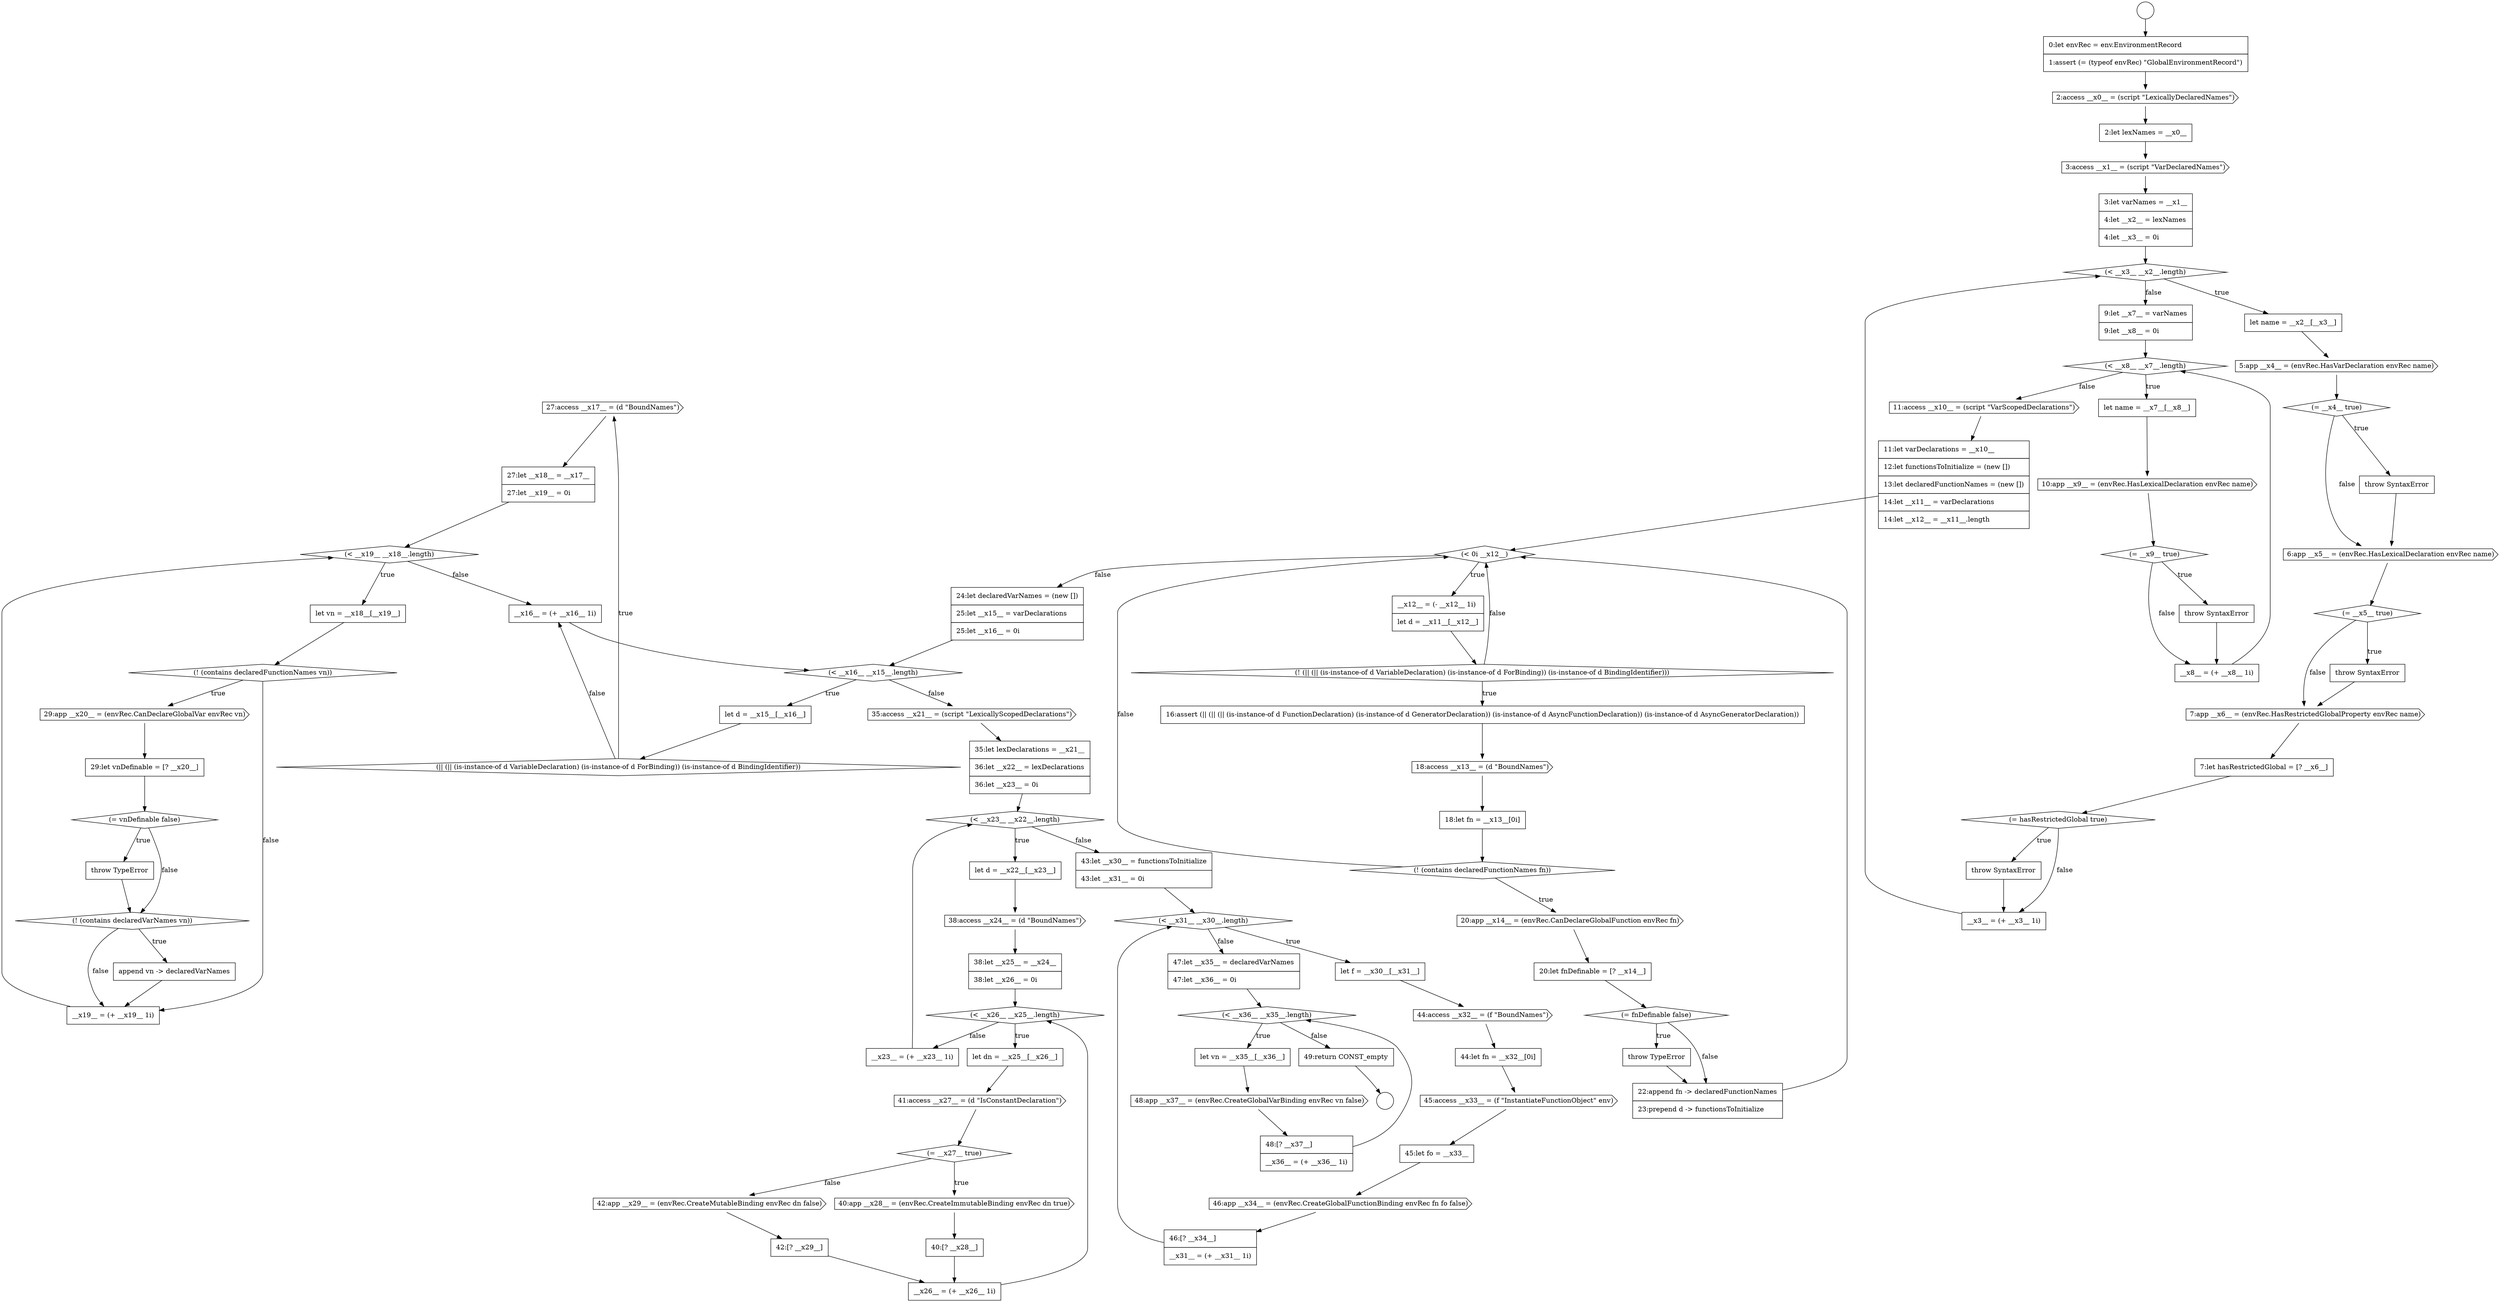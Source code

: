 digraph {
  node9957 [shape=cds, label=<<font color="black">27:access __x17__ = (d &quot;BoundNames&quot;)</font>> color="black" fillcolor="white" style=filled]
  node9931 [shape=none, margin=0, label=<<font color="black">
    <table border="0" cellborder="1" cellspacing="0" cellpadding="10">
      <tr><td align="left">__x3__ = (+ __x3__ 1i)</td></tr>
    </table>
  </font>> color="black" fillcolor="white" style=filled]
  node9954 [shape=diamond, label=<<font color="black">(&lt; __x16__ __x15__.length)</font>> color="black" fillcolor="white" style=filled]
  node9929 [shape=diamond, label=<<font color="black">(= hasRestrictedGlobal true)</font>> color="black" fillcolor="white" style=filled]
  node9982 [shape=cds, label=<<font color="black">42:app __x29__ = (envRec.CreateMutableBinding envRec dn false)</font>> color="black" fillcolor="white" style=filled]
  node9965 [shape=none, margin=0, label=<<font color="black">
    <table border="0" cellborder="1" cellspacing="0" cellpadding="10">
      <tr><td align="left">throw TypeError</td></tr>
    </table>
  </font>> color="black" fillcolor="white" style=filled]
  node9924 [shape=cds, label=<<font color="black">6:app __x5__ = (envRec.HasLexicalDeclaration envRec name)</font>> color="black" fillcolor="white" style=filled]
  node9950 [shape=diamond, label=<<font color="black">(= fnDefinable false)</font>> color="black" fillcolor="white" style=filled]
  node9918 [shape=none, margin=0, label=<<font color="black">
    <table border="0" cellborder="1" cellspacing="0" cellpadding="10">
      <tr><td align="left">3:let varNames = __x1__</td></tr>
      <tr><td align="left">4:let __x2__ = lexNames</td></tr>
      <tr><td align="left">4:let __x3__ = 0i</td></tr>
    </table>
  </font>> color="black" fillcolor="white" style=filled]
  node9998 [shape=cds, label=<<font color="black">48:app __x37__ = (envRec.CreateGlobalVarBinding envRec vn false)</font>> color="black" fillcolor="white" style=filled]
  node9956 [shape=diamond, label=<<font color="black">(|| (|| (is-instance-of d VariableDeclaration) (is-instance-of d ForBinding)) (is-instance-of d BindingIdentifier))</font>> color="black" fillcolor="white" style=filled]
  node9933 [shape=diamond, label=<<font color="black">(&lt; __x8__ __x7__.length)</font>> color="black" fillcolor="white" style=filled]
  node9978 [shape=cds, label=<<font color="black">41:access __x27__ = (d &quot;IsConstantDeclaration&quot;)</font>> color="black" fillcolor="white" style=filled]
  node9961 [shape=diamond, label=<<font color="black">(! (contains declaredFunctionNames vn))</font>> color="black" fillcolor="white" style=filled]
  node9994 [shape=none, margin=0, label=<<font color="black">
    <table border="0" cellborder="1" cellspacing="0" cellpadding="10">
      <tr><td align="left">46:[? __x34__]</td></tr>
      <tr><td align="left">__x31__ = (+ __x31__ 1i)</td></tr>
    </table>
  </font>> color="black" fillcolor="white" style=filled]
  node9971 [shape=none, margin=0, label=<<font color="black">
    <table border="0" cellborder="1" cellspacing="0" cellpadding="10">
      <tr><td align="left">35:let lexDeclarations = __x21__</td></tr>
      <tr><td align="left">36:let __x22__ = lexDeclarations</td></tr>
      <tr><td align="left">36:let __x23__ = 0i</td></tr>
    </table>
  </font>> color="black" fillcolor="white" style=filled]
  node9946 [shape=none, margin=0, label=<<font color="black">
    <table border="0" cellborder="1" cellspacing="0" cellpadding="10">
      <tr><td align="left">18:let fn = __x13__[0i]</td></tr>
    </table>
  </font>> color="black" fillcolor="white" style=filled]
  node9960 [shape=none, margin=0, label=<<font color="black">
    <table border="0" cellborder="1" cellspacing="0" cellpadding="10">
      <tr><td align="left">let vn = __x18__[__x19__]</td></tr>
    </table>
  </font>> color="black" fillcolor="white" style=filled]
  node9989 [shape=cds, label=<<font color="black">44:access __x32__ = (f &quot;BoundNames&quot;)</font>> color="black" fillcolor="white" style=filled]
  node9988 [shape=none, margin=0, label=<<font color="black">
    <table border="0" cellborder="1" cellspacing="0" cellpadding="10">
      <tr><td align="left">let f = __x30__[__x31__]</td></tr>
    </table>
  </font>> color="black" fillcolor="white" style=filled]
  node9938 [shape=none, margin=0, label=<<font color="black">
    <table border="0" cellborder="1" cellspacing="0" cellpadding="10">
      <tr><td align="left">__x8__ = (+ __x8__ 1i)</td></tr>
    </table>
  </font>> color="black" fillcolor="white" style=filled]
  node9941 [shape=diamond, label=<<font color="black">(&lt; 0i __x12__)</font>> color="black" fillcolor="white" style=filled]
  node9973 [shape=none, margin=0, label=<<font color="black">
    <table border="0" cellborder="1" cellspacing="0" cellpadding="10">
      <tr><td align="left">let d = __x22__[__x23__]</td></tr>
    </table>
  </font>> color="black" fillcolor="white" style=filled]
  node9970 [shape=cds, label=<<font color="black">35:access __x21__ = (script &quot;LexicallyScopedDeclarations&quot;)</font>> color="black" fillcolor="white" style=filled]
  node9928 [shape=none, margin=0, label=<<font color="black">
    <table border="0" cellborder="1" cellspacing="0" cellpadding="10">
      <tr><td align="left">7:let hasRestrictedGlobal = [? __x6__]</td></tr>
    </table>
  </font>> color="black" fillcolor="white" style=filled]
  node9914 [shape=none, margin=0, label=<<font color="black">
    <table border="0" cellborder="1" cellspacing="0" cellpadding="10">
      <tr><td align="left">0:let envRec = env.EnvironmentRecord</td></tr>
      <tr><td align="left">1:assert (= (typeof envRec) &quot;GlobalEnvironmentRecord&quot;)</td></tr>
    </table>
  </font>> color="black" fillcolor="white" style=filled]
  node9923 [shape=none, margin=0, label=<<font color="black">
    <table border="0" cellborder="1" cellspacing="0" cellpadding="10">
      <tr><td align="left">throw SyntaxError</td></tr>
    </table>
  </font>> color="black" fillcolor="white" style=filled]
  node9968 [shape=none, margin=0, label=<<font color="black">
    <table border="0" cellborder="1" cellspacing="0" cellpadding="10">
      <tr><td align="left">__x19__ = (+ __x19__ 1i)</td></tr>
    </table>
  </font>> color="black" fillcolor="white" style=filled]
  node9997 [shape=none, margin=0, label=<<font color="black">
    <table border="0" cellborder="1" cellspacing="0" cellpadding="10">
      <tr><td align="left">let vn = __x35__[__x36__]</td></tr>
    </table>
  </font>> color="black" fillcolor="white" style=filled]
  node9917 [shape=cds, label=<<font color="black">3:access __x1__ = (script &quot;VarDeclaredNames&quot;)</font>> color="black" fillcolor="white" style=filled]
  node9949 [shape=none, margin=0, label=<<font color="black">
    <table border="0" cellborder="1" cellspacing="0" cellpadding="10">
      <tr><td align="left">20:let fnDefinable = [? __x14__]</td></tr>
    </table>
  </font>> color="black" fillcolor="white" style=filled]
  node9981 [shape=none, margin=0, label=<<font color="black">
    <table border="0" cellborder="1" cellspacing="0" cellpadding="10">
      <tr><td align="left">40:[? __x28__]</td></tr>
    </table>
  </font>> color="black" fillcolor="white" style=filled]
  node9993 [shape=cds, label=<<font color="black">46:app __x34__ = (envRec.CreateGlobalFunctionBinding envRec fn fo false)</font>> color="black" fillcolor="white" style=filled]
  node9945 [shape=cds, label=<<font color="black">18:access __x13__ = (d &quot;BoundNames&quot;)</font>> color="black" fillcolor="white" style=filled]
  node9936 [shape=diamond, label=<<font color="black">(= __x9__ true)</font>> color="black" fillcolor="white" style=filled]
  node9977 [shape=none, margin=0, label=<<font color="black">
    <table border="0" cellborder="1" cellspacing="0" cellpadding="10">
      <tr><td align="left">let dn = __x25__[__x26__]</td></tr>
    </table>
  </font>> color="black" fillcolor="white" style=filled]
  node9932 [shape=none, margin=0, label=<<font color="black">
    <table border="0" cellborder="1" cellspacing="0" cellpadding="10">
      <tr><td align="left">9:let __x7__ = varNames</td></tr>
      <tr><td align="left">9:let __x8__ = 0i</td></tr>
    </table>
  </font>> color="black" fillcolor="white" style=filled]
  node9990 [shape=none, margin=0, label=<<font color="black">
    <table border="0" cellborder="1" cellspacing="0" cellpadding="10">
      <tr><td align="left">44:let fn = __x32__[0i]</td></tr>
    </table>
  </font>> color="black" fillcolor="white" style=filled]
  node9942 [shape=none, margin=0, label=<<font color="black">
    <table border="0" cellborder="1" cellspacing="0" cellpadding="10">
      <tr><td align="left">__x12__ = (- __x12__ 1i)</td></tr>
      <tr><td align="left">let d = __x11__[__x12__]</td></tr>
    </table>
  </font>> color="black" fillcolor="white" style=filled]
  node9913 [shape=circle label=" " color="black" fillcolor="white" style=filled]
  node9964 [shape=diamond, label=<<font color="black">(= vnDefinable false)</font>> color="black" fillcolor="white" style=filled]
  node9925 [shape=diamond, label=<<font color="black">(= __x5__ true)</font>> color="black" fillcolor="white" style=filled]
  node9985 [shape=none, margin=0, label=<<font color="black">
    <table border="0" cellborder="1" cellspacing="0" cellpadding="10">
      <tr><td align="left">__x23__ = (+ __x23__ 1i)</td></tr>
    </table>
  </font>> color="black" fillcolor="white" style=filled]
  node9939 [shape=cds, label=<<font color="black">11:access __x10__ = (script &quot;VarScopedDeclarations&quot;)</font>> color="black" fillcolor="white" style=filled]
  node9974 [shape=cds, label=<<font color="black">38:access __x24__ = (d &quot;BoundNames&quot;)</font>> color="black" fillcolor="white" style=filled]
  node9996 [shape=diamond, label=<<font color="black">(&lt; __x36__ __x35__.length)</font>> color="black" fillcolor="white" style=filled]
  node9952 [shape=none, margin=0, label=<<font color="black">
    <table border="0" cellborder="1" cellspacing="0" cellpadding="10">
      <tr><td align="left">22:append fn -&gt; declaredFunctionNames</td></tr>
      <tr><td align="left">23:prepend d -&gt; functionsToInitialize</td></tr>
    </table>
  </font>> color="black" fillcolor="white" style=filled]
  node9967 [shape=none, margin=0, label=<<font color="black">
    <table border="0" cellborder="1" cellspacing="0" cellpadding="10">
      <tr><td align="left">append vn -&gt; declaredVarNames</td></tr>
    </table>
  </font>> color="black" fillcolor="white" style=filled]
  node9935 [shape=cds, label=<<font color="black">10:app __x9__ = (envRec.HasLexicalDeclaration envRec name)</font>> color="black" fillcolor="white" style=filled]
  node9984 [shape=none, margin=0, label=<<font color="black">
    <table border="0" cellborder="1" cellspacing="0" cellpadding="10">
      <tr><td align="left">__x26__ = (+ __x26__ 1i)</td></tr>
    </table>
  </font>> color="black" fillcolor="white" style=filled]
  node10000 [shape=none, margin=0, label=<<font color="black">
    <table border="0" cellborder="1" cellspacing="0" cellpadding="10">
      <tr><td align="left">49:return CONST_empty</td></tr>
    </table>
  </font>> color="black" fillcolor="white" style=filled]
  node9920 [shape=none, margin=0, label=<<font color="black">
    <table border="0" cellborder="1" cellspacing="0" cellpadding="10">
      <tr><td align="left">let name = __x2__[__x3__]</td></tr>
    </table>
  </font>> color="black" fillcolor="white" style=filled]
  node9975 [shape=none, margin=0, label=<<font color="black">
    <table border="0" cellborder="1" cellspacing="0" cellpadding="10">
      <tr><td align="left">38:let __x25__ = __x24__</td></tr>
      <tr><td align="left">38:let __x26__ = 0i</td></tr>
    </table>
  </font>> color="black" fillcolor="white" style=filled]
  node9916 [shape=none, margin=0, label=<<font color="black">
    <table border="0" cellborder="1" cellspacing="0" cellpadding="10">
      <tr><td align="left">2:let lexNames = __x0__</td></tr>
    </table>
  </font>> color="black" fillcolor="white" style=filled]
  node9921 [shape=cds, label=<<font color="black">5:app __x4__ = (envRec.HasVarDeclaration envRec name)</font>> color="black" fillcolor="white" style=filled]
  node9958 [shape=none, margin=0, label=<<font color="black">
    <table border="0" cellborder="1" cellspacing="0" cellpadding="10">
      <tr><td align="left">27:let __x18__ = __x17__</td></tr>
      <tr><td align="left">27:let __x19__ = 0i</td></tr>
    </table>
  </font>> color="black" fillcolor="white" style=filled]
  node9943 [shape=diamond, label=<<font color="black">(! (|| (|| (is-instance-of d VariableDeclaration) (is-instance-of d ForBinding)) (is-instance-of d BindingIdentifier)))</font>> color="black" fillcolor="white" style=filled]
  node9926 [shape=none, margin=0, label=<<font color="black">
    <table border="0" cellborder="1" cellspacing="0" cellpadding="10">
      <tr><td align="left">throw SyntaxError</td></tr>
    </table>
  </font>> color="black" fillcolor="white" style=filled]
  node9953 [shape=none, margin=0, label=<<font color="black">
    <table border="0" cellborder="1" cellspacing="0" cellpadding="10">
      <tr><td align="left">24:let declaredVarNames = (new [])</td></tr>
      <tr><td align="left">25:let __x15__ = varDeclarations</td></tr>
      <tr><td align="left">25:let __x16__ = 0i</td></tr>
    </table>
  </font>> color="black" fillcolor="white" style=filled]
  node9948 [shape=cds, label=<<font color="black">20:app __x14__ = (envRec.CanDeclareGlobalFunction envRec fn)</font>> color="black" fillcolor="white" style=filled]
  node9991 [shape=cds, label=<<font color="black">45:access __x33__ = (f &quot;InstantiateFunctionObject&quot; env)</font>> color="black" fillcolor="white" style=filled]
  node9980 [shape=cds, label=<<font color="black">40:app __x28__ = (envRec.CreateImmutableBinding envRec dn true)</font>> color="black" fillcolor="white" style=filled]
  node9986 [shape=none, margin=0, label=<<font color="black">
    <table border="0" cellborder="1" cellspacing="0" cellpadding="10">
      <tr><td align="left">43:let __x30__ = functionsToInitialize</td></tr>
      <tr><td align="left">43:let __x31__ = 0i</td></tr>
    </table>
  </font>> color="black" fillcolor="white" style=filled]
  node9963 [shape=none, margin=0, label=<<font color="black">
    <table border="0" cellborder="1" cellspacing="0" cellpadding="10">
      <tr><td align="left">29:let vnDefinable = [? __x20__]</td></tr>
    </table>
  </font>> color="black" fillcolor="white" style=filled]
  node9947 [shape=diamond, label=<<font color="black">(! (contains declaredFunctionNames fn))</font>> color="black" fillcolor="white" style=filled]
  node9930 [shape=none, margin=0, label=<<font color="black">
    <table border="0" cellborder="1" cellspacing="0" cellpadding="10">
      <tr><td align="left">throw SyntaxError</td></tr>
    </table>
  </font>> color="black" fillcolor="white" style=filled]
  node9983 [shape=none, margin=0, label=<<font color="black">
    <table border="0" cellborder="1" cellspacing="0" cellpadding="10">
      <tr><td align="left">42:[? __x29__]</td></tr>
    </table>
  </font>> color="black" fillcolor="white" style=filled]
  node9995 [shape=none, margin=0, label=<<font color="black">
    <table border="0" cellborder="1" cellspacing="0" cellpadding="10">
      <tr><td align="left">47:let __x35__ = declaredVarNames</td></tr>
      <tr><td align="left">47:let __x36__ = 0i</td></tr>
    </table>
  </font>> color="black" fillcolor="white" style=filled]
  node9912 [shape=circle label=" " color="black" fillcolor="white" style=filled]
  node9966 [shape=diamond, label=<<font color="black">(! (contains declaredVarNames vn))</font>> color="black" fillcolor="white" style=filled]
  node9951 [shape=none, margin=0, label=<<font color="black">
    <table border="0" cellborder="1" cellspacing="0" cellpadding="10">
      <tr><td align="left">throw TypeError</td></tr>
    </table>
  </font>> color="black" fillcolor="white" style=filled]
  node9934 [shape=none, margin=0, label=<<font color="black">
    <table border="0" cellborder="1" cellspacing="0" cellpadding="10">
      <tr><td align="left">let name = __x7__[__x8__]</td></tr>
    </table>
  </font>> color="black" fillcolor="white" style=filled]
  node9940 [shape=none, margin=0, label=<<font color="black">
    <table border="0" cellborder="1" cellspacing="0" cellpadding="10">
      <tr><td align="left">11:let varDeclarations = __x10__</td></tr>
      <tr><td align="left">12:let functionsToInitialize = (new [])</td></tr>
      <tr><td align="left">13:let declaredFunctionNames = (new [])</td></tr>
      <tr><td align="left">14:let __x11__ = varDeclarations</td></tr>
      <tr><td align="left">14:let __x12__ = __x11__.length</td></tr>
    </table>
  </font>> color="black" fillcolor="white" style=filled]
  node9919 [shape=diamond, label=<<font color="black">(&lt; __x3__ __x2__.length)</font>> color="black" fillcolor="white" style=filled]
  node9999 [shape=none, margin=0, label=<<font color="black">
    <table border="0" cellborder="1" cellspacing="0" cellpadding="10">
      <tr><td align="left">48:[? __x37__]</td></tr>
      <tr><td align="left">__x36__ = (+ __x36__ 1i)</td></tr>
    </table>
  </font>> color="black" fillcolor="white" style=filled]
  node9972 [shape=diamond, label=<<font color="black">(&lt; __x23__ __x22__.length)</font>> color="black" fillcolor="white" style=filled]
  node9962 [shape=cds, label=<<font color="black">29:app __x20__ = (envRec.CanDeclareGlobalVar envRec vn)</font>> color="black" fillcolor="white" style=filled]
  node9955 [shape=none, margin=0, label=<<font color="black">
    <table border="0" cellborder="1" cellspacing="0" cellpadding="10">
      <tr><td align="left">let d = __x15__[__x16__]</td></tr>
    </table>
  </font>> color="black" fillcolor="white" style=filled]
  node9922 [shape=diamond, label=<<font color="black">(= __x4__ true)</font>> color="black" fillcolor="white" style=filled]
  node9937 [shape=none, margin=0, label=<<font color="black">
    <table border="0" cellborder="1" cellspacing="0" cellpadding="10">
      <tr><td align="left">throw SyntaxError</td></tr>
    </table>
  </font>> color="black" fillcolor="white" style=filled]
  node9944 [shape=none, margin=0, label=<<font color="black">
    <table border="0" cellborder="1" cellspacing="0" cellpadding="10">
      <tr><td align="left">16:assert (|| (|| (|| (is-instance-of d FunctionDeclaration) (is-instance-of d GeneratorDeclaration)) (is-instance-of d AsyncFunctionDeclaration)) (is-instance-of d AsyncGeneratorDeclaration))</td></tr>
    </table>
  </font>> color="black" fillcolor="white" style=filled]
  node9976 [shape=diamond, label=<<font color="black">(&lt; __x26__ __x25__.length)</font>> color="black" fillcolor="white" style=filled]
  node9915 [shape=cds, label=<<font color="black">2:access __x0__ = (script &quot;LexicallyDeclaredNames&quot;)</font>> color="black" fillcolor="white" style=filled]
  node9959 [shape=diamond, label=<<font color="black">(&lt; __x19__ __x18__.length)</font>> color="black" fillcolor="white" style=filled]
  node9927 [shape=cds, label=<<font color="black">7:app __x6__ = (envRec.HasRestrictedGlobalProperty envRec name)</font>> color="black" fillcolor="white" style=filled]
  node9987 [shape=diamond, label=<<font color="black">(&lt; __x31__ __x30__.length)</font>> color="black" fillcolor="white" style=filled]
  node9979 [shape=diamond, label=<<font color="black">(= __x27__ true)</font>> color="black" fillcolor="white" style=filled]
  node9992 [shape=none, margin=0, label=<<font color="black">
    <table border="0" cellborder="1" cellspacing="0" cellpadding="10">
      <tr><td align="left">45:let fo = __x33__</td></tr>
    </table>
  </font>> color="black" fillcolor="white" style=filled]
  node9969 [shape=none, margin=0, label=<<font color="black">
    <table border="0" cellborder="1" cellspacing="0" cellpadding="10">
      <tr><td align="left">__x16__ = (+ __x16__ 1i)</td></tr>
    </table>
  </font>> color="black" fillcolor="white" style=filled]
  node9983 -> node9984 [ color="black"]
  node9943 -> node9944 [label=<<font color="black">true</font>> color="black"]
  node9943 -> node9941 [label=<<font color="black">false</font>> color="black"]
  node9942 -> node9943 [ color="black"]
  node9948 -> node9949 [ color="black"]
  node9967 -> node9968 [ color="black"]
  node9912 -> node9914 [ color="black"]
  node9972 -> node9973 [label=<<font color="black">true</font>> color="black"]
  node9972 -> node9986 [label=<<font color="black">false</font>> color="black"]
  node9982 -> node9983 [ color="black"]
  node9963 -> node9964 [ color="black"]
  node9927 -> node9928 [ color="black"]
  node9999 -> node9996 [ color="black"]
  node9939 -> node9940 [ color="black"]
  node9992 -> node9993 [ color="black"]
  node9973 -> node9974 [ color="black"]
  node9971 -> node9972 [ color="black"]
  node9997 -> node9998 [ color="black"]
  node9947 -> node9948 [label=<<font color="black">true</font>> color="black"]
  node9947 -> node9941 [label=<<font color="black">false</font>> color="black"]
  node9965 -> node9966 [ color="black"]
  node9960 -> node9961 [ color="black"]
  node9915 -> node9916 [ color="black"]
  node9941 -> node9942 [label=<<font color="black">true</font>> color="black"]
  node9941 -> node9953 [label=<<font color="black">false</font>> color="black"]
  node9918 -> node9919 [ color="black"]
  node9978 -> node9979 [ color="black"]
  node9970 -> node9971 [ color="black"]
  node9969 -> node9954 [ color="black"]
  node9949 -> node9950 [ color="black"]
  node9980 -> node9981 [ color="black"]
  node9946 -> node9947 [ color="black"]
  node9996 -> node9997 [label=<<font color="black">true</font>> color="black"]
  node9996 -> node10000 [label=<<font color="black">false</font>> color="black"]
  node9959 -> node9960 [label=<<font color="black">true</font>> color="black"]
  node9959 -> node9969 [label=<<font color="black">false</font>> color="black"]
  node9925 -> node9926 [label=<<font color="black">true</font>> color="black"]
  node9925 -> node9927 [label=<<font color="black">false</font>> color="black"]
  node9989 -> node9990 [ color="black"]
  node9957 -> node9958 [ color="black"]
  node10000 -> node9913 [ color="black"]
  node9923 -> node9924 [ color="black"]
  node9956 -> node9957 [label=<<font color="black">true</font>> color="black"]
  node9956 -> node9969 [label=<<font color="black">false</font>> color="black"]
  node9951 -> node9952 [ color="black"]
  node9966 -> node9967 [label=<<font color="black">true</font>> color="black"]
  node9966 -> node9968 [label=<<font color="black">false</font>> color="black"]
  node9981 -> node9984 [ color="black"]
  node9931 -> node9919 [ color="black"]
  node9930 -> node9931 [ color="black"]
  node9936 -> node9937 [label=<<font color="black">true</font>> color="black"]
  node9936 -> node9938 [label=<<font color="black">false</font>> color="black"]
  node9985 -> node9972 [ color="black"]
  node9945 -> node9946 [ color="black"]
  node9993 -> node9994 [ color="black"]
  node9984 -> node9976 [ color="black"]
  node9940 -> node9941 [ color="black"]
  node9964 -> node9965 [label=<<font color="black">true</font>> color="black"]
  node9964 -> node9966 [label=<<font color="black">false</font>> color="black"]
  node9932 -> node9933 [ color="black"]
  node9919 -> node9920 [label=<<font color="black">true</font>> color="black"]
  node9919 -> node9932 [label=<<font color="black">false</font>> color="black"]
  node9937 -> node9938 [ color="black"]
  node9988 -> node9989 [ color="black"]
  node9990 -> node9991 [ color="black"]
  node9986 -> node9987 [ color="black"]
  node9914 -> node9915 [ color="black"]
  node9974 -> node9975 [ color="black"]
  node9952 -> node9941 [ color="black"]
  node9961 -> node9962 [label=<<font color="black">true</font>> color="black"]
  node9961 -> node9968 [label=<<font color="black">false</font>> color="black"]
  node9954 -> node9955 [label=<<font color="black">true</font>> color="black"]
  node9954 -> node9970 [label=<<font color="black">false</font>> color="black"]
  node9920 -> node9921 [ color="black"]
  node9935 -> node9936 [ color="black"]
  node9995 -> node9996 [ color="black"]
  node9958 -> node9959 [ color="black"]
  node9991 -> node9992 [ color="black"]
  node9917 -> node9918 [ color="black"]
  node9976 -> node9977 [label=<<font color="black">true</font>> color="black"]
  node9976 -> node9985 [label=<<font color="black">false</font>> color="black"]
  node9953 -> node9954 [ color="black"]
  node9968 -> node9959 [ color="black"]
  node9934 -> node9935 [ color="black"]
  node9921 -> node9922 [ color="black"]
  node9928 -> node9929 [ color="black"]
  node9922 -> node9923 [label=<<font color="black">true</font>> color="black"]
  node9922 -> node9924 [label=<<font color="black">false</font>> color="black"]
  node9933 -> node9934 [label=<<font color="black">true</font>> color="black"]
  node9933 -> node9939 [label=<<font color="black">false</font>> color="black"]
  node9979 -> node9980 [label=<<font color="black">true</font>> color="black"]
  node9979 -> node9982 [label=<<font color="black">false</font>> color="black"]
  node9987 -> node9988 [label=<<font color="black">true</font>> color="black"]
  node9987 -> node9995 [label=<<font color="black">false</font>> color="black"]
  node9926 -> node9927 [ color="black"]
  node9924 -> node9925 [ color="black"]
  node9998 -> node9999 [ color="black"]
  node9962 -> node9963 [ color="black"]
  node9977 -> node9978 [ color="black"]
  node9916 -> node9917 [ color="black"]
  node9994 -> node9987 [ color="black"]
  node9944 -> node9945 [ color="black"]
  node9955 -> node9956 [ color="black"]
  node9975 -> node9976 [ color="black"]
  node9950 -> node9951 [label=<<font color="black">true</font>> color="black"]
  node9950 -> node9952 [label=<<font color="black">false</font>> color="black"]
  node9938 -> node9933 [ color="black"]
  node9929 -> node9930 [label=<<font color="black">true</font>> color="black"]
  node9929 -> node9931 [label=<<font color="black">false</font>> color="black"]
}
